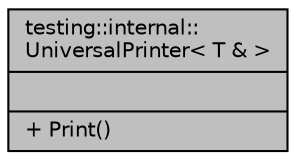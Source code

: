 digraph "testing::internal::UniversalPrinter&lt; T &amp; &gt;"
{
 // LATEX_PDF_SIZE
  bgcolor="transparent";
  edge [fontname="Helvetica",fontsize="10",labelfontname="Helvetica",labelfontsize="10"];
  node [fontname="Helvetica",fontsize="10",shape=record];
  Node1 [label="{testing::internal::\lUniversalPrinter\< T & \>\n||+ Print()\l}",height=0.2,width=0.4,color="black", fillcolor="grey75", style="filled", fontcolor="black",tooltip=" "];
}
